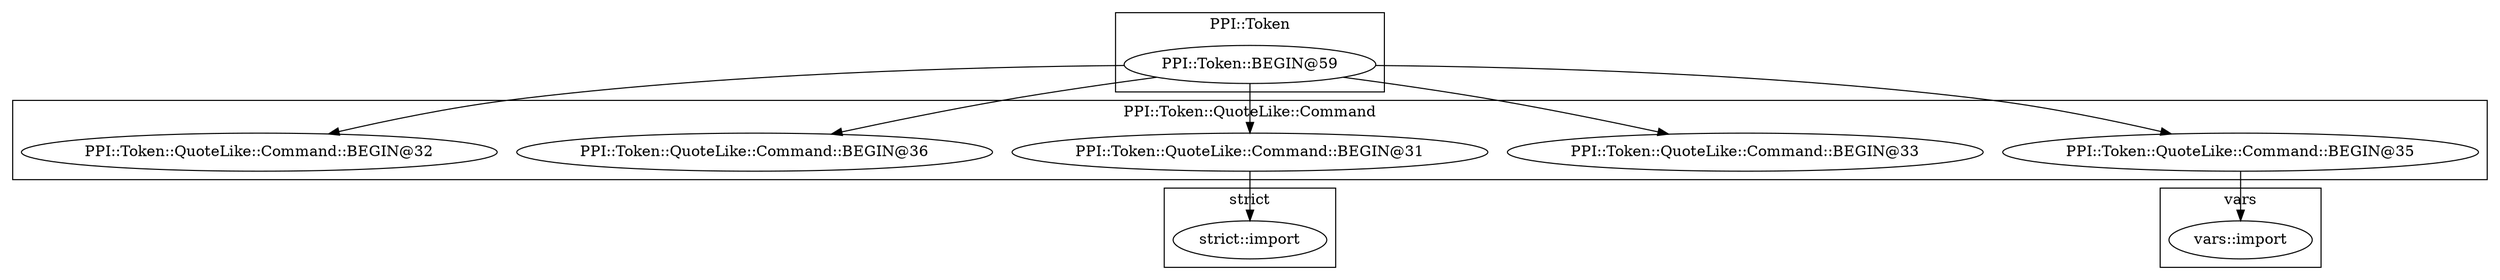 digraph {
graph [overlap=false]
subgraph cluster_PPI_Token {
	label="PPI::Token";
	"PPI::Token::BEGIN@59";
}
subgraph cluster_vars {
	label="vars";
	"vars::import";
}
subgraph cluster_strict {
	label="strict";
	"strict::import";
}
subgraph cluster_PPI_Token_QuoteLike_Command {
	label="PPI::Token::QuoteLike::Command";
	"PPI::Token::QuoteLike::Command::BEGIN@31";
	"PPI::Token::QuoteLike::Command::BEGIN@33";
	"PPI::Token::QuoteLike::Command::BEGIN@35";
	"PPI::Token::QuoteLike::Command::BEGIN@36";
	"PPI::Token::QuoteLike::Command::BEGIN@32";
}
"PPI::Token::BEGIN@59" -> "PPI::Token::QuoteLike::Command::BEGIN@36";
"PPI::Token::BEGIN@59" -> "PPI::Token::QuoteLike::Command::BEGIN@33";
"PPI::Token::BEGIN@59" -> "PPI::Token::QuoteLike::Command::BEGIN@31";
"PPI::Token::BEGIN@59" -> "PPI::Token::QuoteLike::Command::BEGIN@35";
"PPI::Token::QuoteLike::Command::BEGIN@31" -> "strict::import";
"PPI::Token::QuoteLike::Command::BEGIN@35" -> "vars::import";
"PPI::Token::BEGIN@59" -> "PPI::Token::QuoteLike::Command::BEGIN@32";
}
